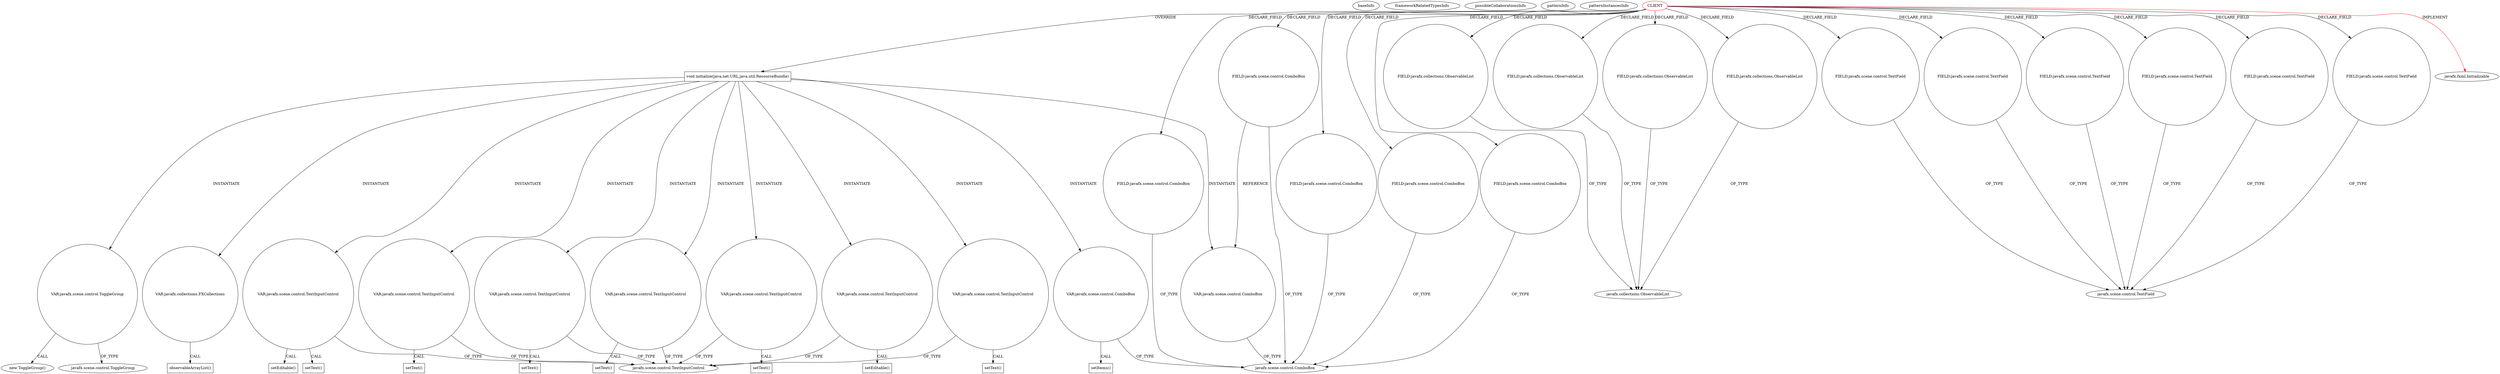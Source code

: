 digraph {
baseInfo[graphId=2549,category="pattern",isAnonymous=false,possibleRelation=false]
frameworkRelatedTypesInfo[0="javafx.fxml.Initializable"]
possibleCollaborationsInfo[]
patternInfo[frequency=2.0,patternRootClient=0]
patternInstancesInfo[0="killjoy64-Scouting~/killjoy64-Scouting/Scouting-master/Robotics Scouting Client/src/org/petoskeypaladins/scouting/client/Controller.java~Controller~3456",1="bianconejo-CEFX~/bianconejo-CEFX/CEFX-master/src/cefx/CECommandeController.java~CECommandeController~2084"]
80[label="new ToggleGroup()",vertexType="CONSTRUCTOR_CALL",isFrameworkType=false]
81[label="VAR:javafx.scene.control.ToggleGroup",vertexType="VARIABLE_EXPRESION",isFrameworkType=false,shape=circle]
76[label="void initialize(java.net.URL,java.util.ResourceBundle)",vertexType="OVERRIDING_METHOD_DECLARATION",isFrameworkType=false,shape=box]
0[label="CLIENT",vertexType="ROOT_CLIENT_CLASS_DECLARATION",isFrameworkType=false,color=red]
83[label="VAR:javafx.collections.FXCollections",vertexType="VARIABLE_EXPRESION",isFrameworkType=false,shape=circle]
46[label="FIELD:javafx.collections.ObservableList",vertexType="FIELD_DECLARATION",isFrameworkType=false,shape=circle]
31[label="javafx.collections.ObservableList",vertexType="FRAMEWORK_INTERFACE_TYPE",isFrameworkType=false]
74[label="FIELD:javafx.collections.ObservableList",vertexType="FIELD_DECLARATION",isFrameworkType=false,shape=circle]
30[label="FIELD:javafx.collections.ObservableList",vertexType="FIELD_DECLARATION",isFrameworkType=false,shape=circle]
42[label="FIELD:javafx.collections.ObservableList",vertexType="FIELD_DECLARATION",isFrameworkType=false,shape=circle]
104[label="VAR:javafx.scene.control.TextInputControl",vertexType="VARIABLE_EXPRESION",isFrameworkType=false,shape=circle]
95[label="VAR:javafx.scene.control.TextInputControl",vertexType="VARIABLE_EXPRESION",isFrameworkType=false,shape=circle]
143[label="VAR:javafx.scene.control.TextInputControl",vertexType="VARIABLE_EXPRESION",isFrameworkType=false,shape=circle]
92[label="VAR:javafx.scene.control.TextInputControl",vertexType="VARIABLE_EXPRESION",isFrameworkType=false,shape=circle]
148[label="VAR:javafx.scene.control.TextInputControl",vertexType="VARIABLE_EXPRESION",isFrameworkType=false,shape=circle]
98[label="VAR:javafx.scene.control.TextInputControl",vertexType="VARIABLE_EXPRESION",isFrameworkType=false,shape=circle]
101[label="VAR:javafx.scene.control.TextInputControl",vertexType="VARIABLE_EXPRESION",isFrameworkType=false,shape=circle]
45[label="javafx.scene.control.ToggleGroup",vertexType="FRAMEWORK_CLASS_TYPE",isFrameworkType=false]
94[label="javafx.scene.control.TextInputControl",vertexType="FRAMEWORK_CLASS_TYPE",isFrameworkType=false]
70[label="FIELD:javafx.scene.control.TextField",vertexType="FIELD_DECLARATION",isFrameworkType=false,shape=circle]
34[label="FIELD:javafx.scene.control.TextField",vertexType="FIELD_DECLARATION",isFrameworkType=false,shape=circle]
72[label="FIELD:javafx.scene.control.TextField",vertexType="FIELD_DECLARATION",isFrameworkType=false,shape=circle]
50[label="FIELD:javafx.scene.control.TextField",vertexType="FIELD_DECLARATION",isFrameworkType=false,shape=circle]
48[label="FIELD:javafx.scene.control.TextField",vertexType="FIELD_DECLARATION",isFrameworkType=false,shape=circle]
32[label="FIELD:javafx.scene.control.TextField",vertexType="FIELD_DECLARATION",isFrameworkType=false,shape=circle]
91[label="observableArrayList()",vertexType="INSIDE_CALL",isFrameworkType=false,shape=box]
1[label="javafx.fxml.Initializable",vertexType="FRAMEWORK_INTERFACE_TYPE",isFrameworkType=false]
60[label="FIELD:javafx.scene.control.ComboBox",vertexType="FIELD_DECLARATION",isFrameworkType=false,shape=circle]
3[label="javafx.scene.control.ComboBox",vertexType="FRAMEWORK_CLASS_TYPE",isFrameworkType=false]
8[label="FIELD:javafx.scene.control.ComboBox",vertexType="FIELD_DECLARATION",isFrameworkType=false,shape=circle]
2[label="FIELD:javafx.scene.control.ComboBox",vertexType="FIELD_DECLARATION",isFrameworkType=false,shape=circle]
66[label="FIELD:javafx.scene.control.ComboBox",vertexType="FIELD_DECLARATION",isFrameworkType=false,shape=circle]
62[label="FIELD:javafx.scene.control.ComboBox",vertexType="FIELD_DECLARATION",isFrameworkType=false,shape=circle]
144[label="setText()",vertexType="INSIDE_CALL",isFrameworkType=false,shape=box]
99[label="setText()",vertexType="INSIDE_CALL",isFrameworkType=false,shape=box]
93[label="setText()",vertexType="INSIDE_CALL",isFrameworkType=false,shape=box]
102[label="setText()",vertexType="INSIDE_CALL",isFrameworkType=false,shape=box]
96[label="setText()",vertexType="INSIDE_CALL",isFrameworkType=false,shape=box]
149[label="setText()",vertexType="INSIDE_CALL",isFrameworkType=false,shape=box]
33[label="javafx.scene.control.TextField",vertexType="FRAMEWORK_CLASS_TYPE",isFrameworkType=false]
147[label="setEditable()",vertexType="INSIDE_CALL",isFrameworkType=false,shape=box]
105[label="setEditable()",vertexType="INSIDE_CALL",isFrameworkType=false,shape=box]
116[label="VAR:javafx.scene.control.ComboBox",vertexType="VARIABLE_EXPRESION",isFrameworkType=false,shape=circle]
117[label="setItems()",vertexType="INSIDE_CALL",isFrameworkType=false,shape=box]
137[label="VAR:javafx.scene.control.ComboBox",vertexType="VARIABLE_EXPRESION",isFrameworkType=false,shape=circle]
42->31[label="OF_TYPE"]
0->8[label="DECLARE_FIELD"]
0->72[label="DECLARE_FIELD"]
0->42[label="DECLARE_FIELD"]
104->105[label="CALL"]
137->3[label="OF_TYPE"]
60->3[label="OF_TYPE"]
2->3[label="OF_TYPE"]
8->3[label="OF_TYPE"]
76->83[label="INSTANTIATE"]
76->137[label="INSTANTIATE"]
30->31[label="OF_TYPE"]
76->92[label="INSTANTIATE"]
0->60[label="DECLARE_FIELD"]
101->94[label="OF_TYPE"]
0->46[label="DECLARE_FIELD"]
0->2[label="DECLARE_FIELD"]
76->116[label="INSTANTIATE"]
0->76[label="OVERRIDE"]
0->48[label="DECLARE_FIELD"]
0->66[label="DECLARE_FIELD"]
74->31[label="OF_TYPE"]
0->32[label="DECLARE_FIELD"]
72->33[label="OF_TYPE"]
76->148[label="INSTANTIATE"]
92->94[label="OF_TYPE"]
76->81[label="INSTANTIATE"]
0->1[label="IMPLEMENT",color=red]
148->94[label="OF_TYPE"]
34->33[label="OF_TYPE"]
116->117[label="CALL"]
46->31[label="OF_TYPE"]
95->96[label="CALL"]
81->45[label="OF_TYPE"]
0->62[label="DECLARE_FIELD"]
104->94[label="OF_TYPE"]
76->98[label="INSTANTIATE"]
143->147[label="CALL"]
0->34[label="DECLARE_FIELD"]
70->33[label="OF_TYPE"]
0->50[label="DECLARE_FIELD"]
148->149[label="CALL"]
66->3[label="OF_TYPE"]
143->94[label="OF_TYPE"]
83->91[label="CALL"]
76->143[label="INSTANTIATE"]
92->93[label="CALL"]
98->94[label="OF_TYPE"]
0->74[label="DECLARE_FIELD"]
48->33[label="OF_TYPE"]
95->94[label="OF_TYPE"]
32->33[label="OF_TYPE"]
66->137[label="REFERENCE"]
76->101[label="INSTANTIATE"]
101->102[label="CALL"]
143->144[label="CALL"]
116->3[label="OF_TYPE"]
76->95[label="INSTANTIATE"]
0->70[label="DECLARE_FIELD"]
62->3[label="OF_TYPE"]
81->80[label="CALL"]
76->104[label="INSTANTIATE"]
98->99[label="CALL"]
0->30[label="DECLARE_FIELD"]
50->33[label="OF_TYPE"]
}
